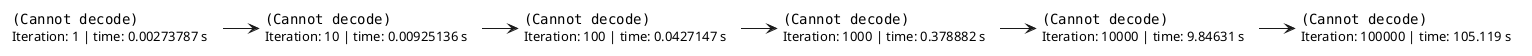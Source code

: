 @startuml

<style>
note {
    backgroundcolor white
    linecolor transparent
}
</style>

note as im0
    <img:/home/darcy/Documents/parallelism/heastSeq/img_0001.png>
    Iteration: 1 | time: 0.00273787 s
end note

note as im1
    <img:/home/darcy/Documents/parallelism/heastSeq/img_0010.png>
    Iteration: 10 | time: 0.00925136 s
end note

note as im2
    <img:/home/darcy/Documents/parallelism/heastSeq/img_0100.png>
    Iteration: 100 | time: 0.0427147 s
end note

note as im3
    <img:/home/darcy/Documents/parallelism/heastSeq/img_1000.png>
    Iteration: 1000 | time: 0.378882 s
end note

note as im4
    <img:/home/darcy/Documents/parallelism/heastSeq/img_10000.png>
    Iteration: 10000 | time: 9.84631 s
end note

note as im5
    <img:/home/darcy/Documents/parallelism/heastSeq/img_100000.png>
    Iteration: 100000 | time: 105.119 s
end note

im0 -> im1
im1 -> im2
im2 -> im3
im3 -> im4
im4 -> im5

@enduml
